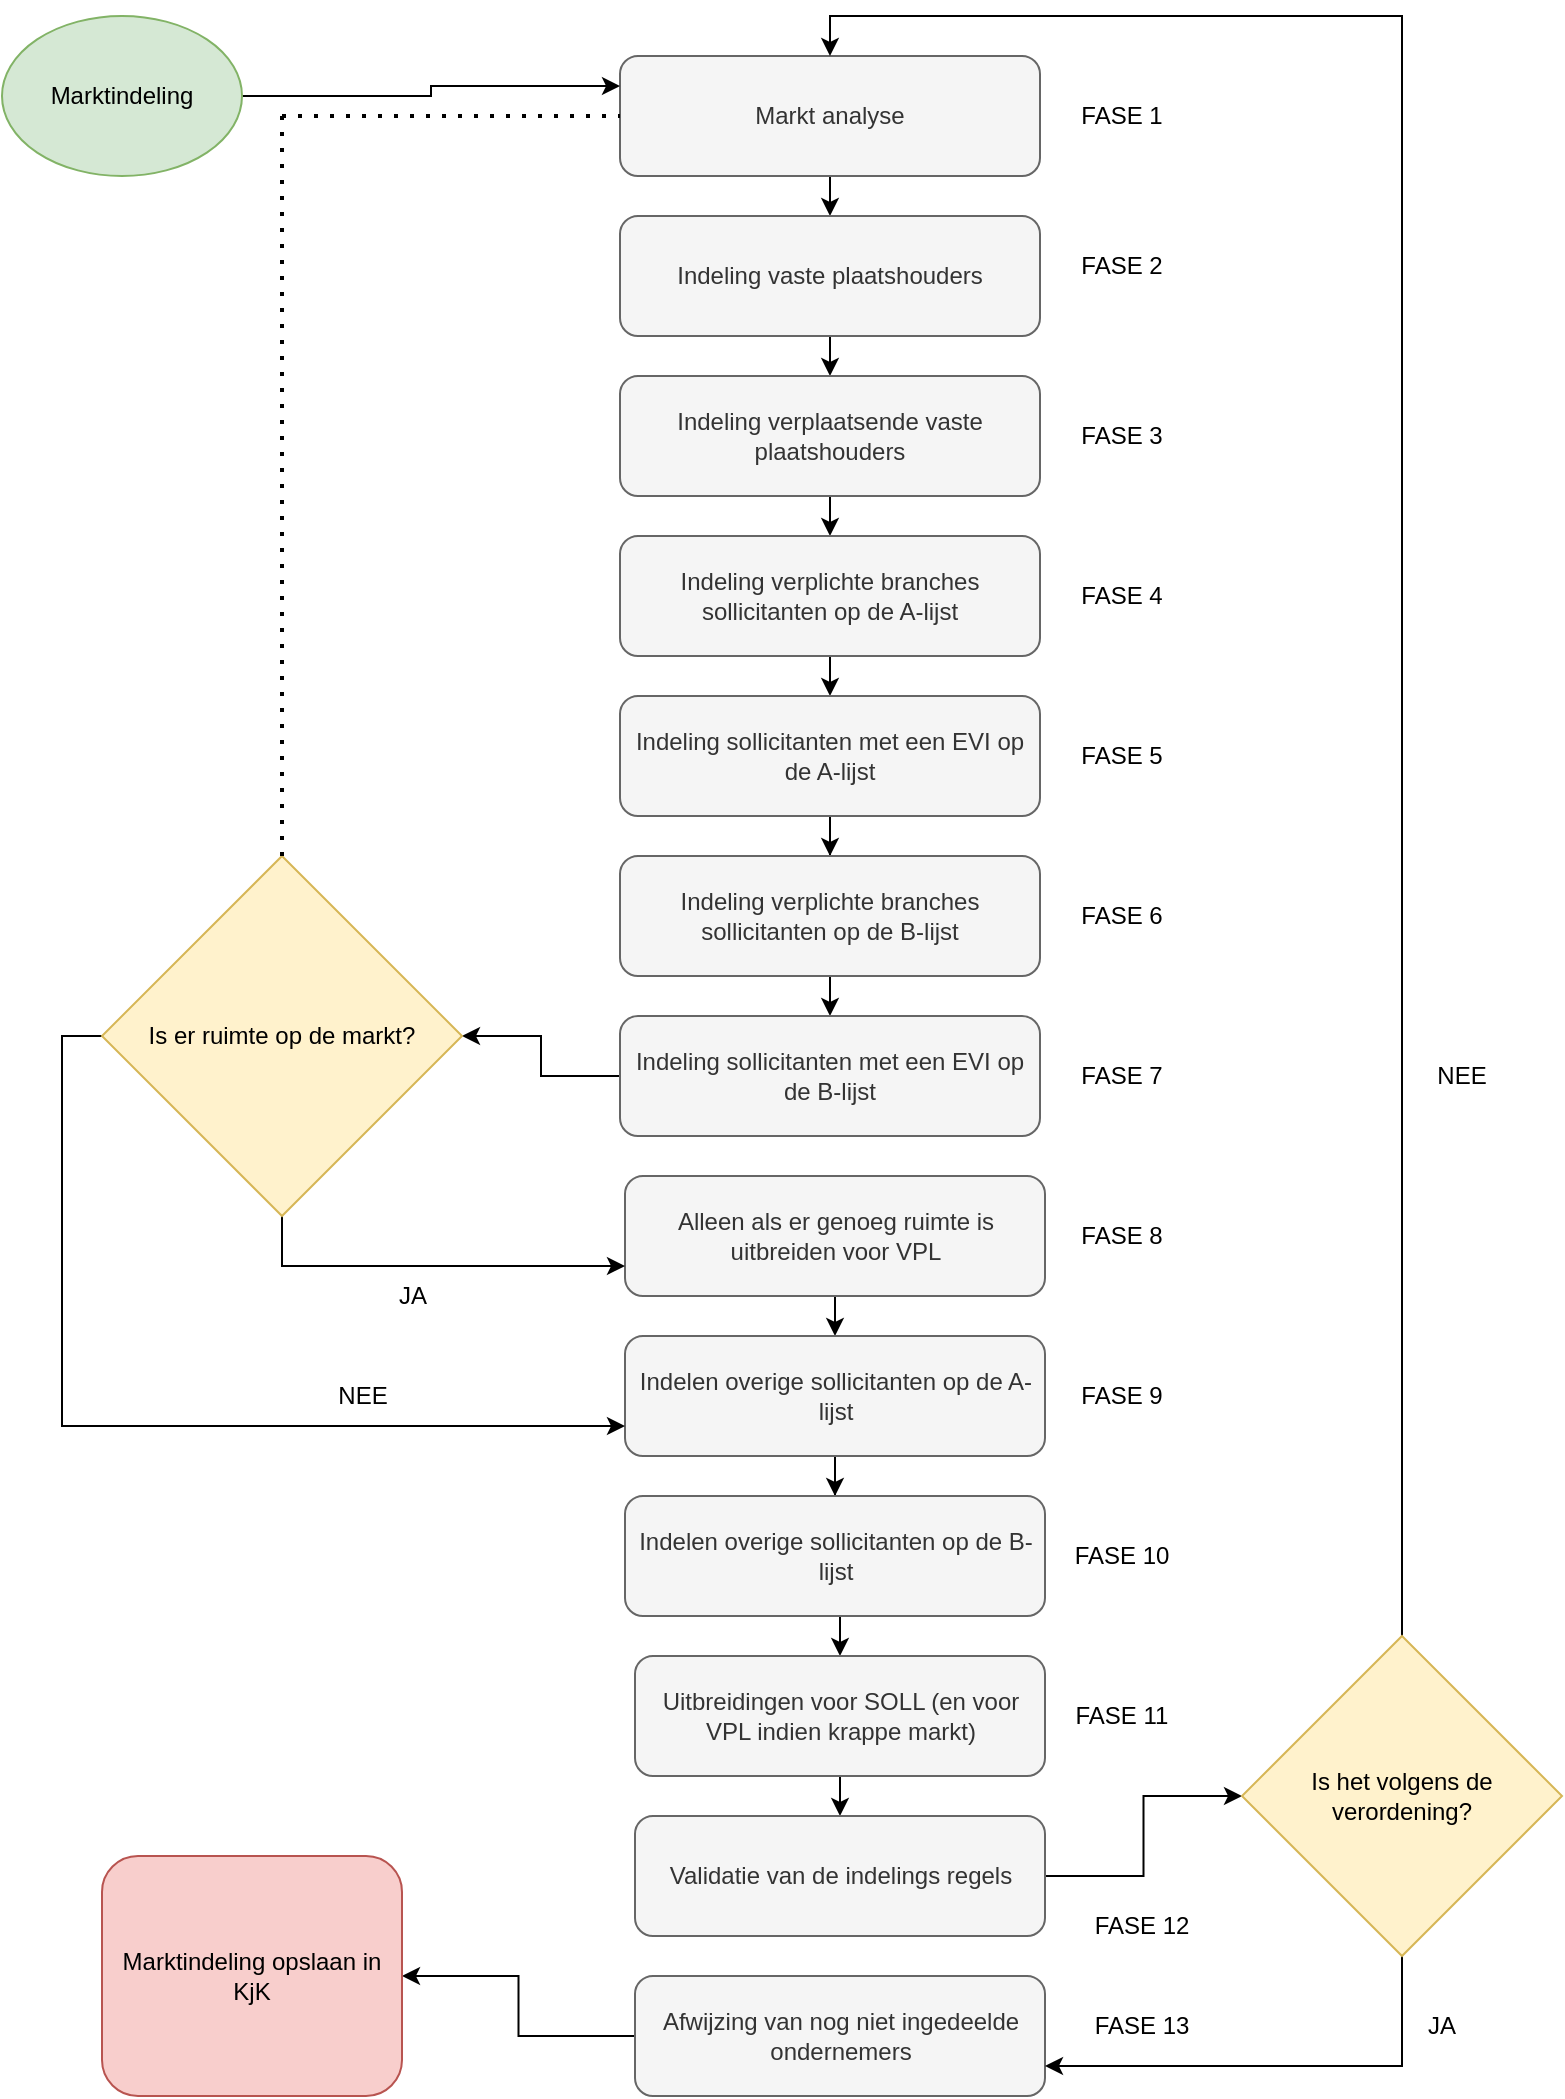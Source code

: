 <mxfile version="16.0.2" type="device"><diagram id="k3TmDgMU5v-KN5w_m-j0" name="Page-1"><mxGraphModel dx="1422" dy="905" grid="1" gridSize="10" guides="1" tooltips="1" connect="1" arrows="1" fold="1" page="1" pageScale="1" pageWidth="850" pageHeight="1100" math="0" shadow="0"><root><mxCell id="0"/><mxCell id="1" parent="0"/><mxCell id="CwS_FM2Ylbf9BCXnu3nO-17" style="edgeStyle=orthogonalEdgeStyle;rounded=0;orthogonalLoop=1;jettySize=auto;html=1;exitX=0.5;exitY=1;exitDx=0;exitDy=0;entryX=0.5;entryY=0;entryDx=0;entryDy=0;" parent="1" source="CwS_FM2Ylbf9BCXnu3nO-1" target="CwS_FM2Ylbf9BCXnu3nO-2" edge="1"><mxGeometry relative="1" as="geometry"/></mxCell><mxCell id="CwS_FM2Ylbf9BCXnu3nO-1" value="Markt analyse" style="rounded=1;whiteSpace=wrap;html=1;fillColor=#f5f5f5;strokeColor=#666666;fontColor=#333333;" parent="1" vertex="1"><mxGeometry x="319" y="30" width="210" height="60" as="geometry"/></mxCell><mxCell id="CwS_FM2Ylbf9BCXnu3nO-18" style="edgeStyle=orthogonalEdgeStyle;rounded=0;orthogonalLoop=1;jettySize=auto;html=1;exitX=0.5;exitY=1;exitDx=0;exitDy=0;entryX=0.5;entryY=0;entryDx=0;entryDy=0;" parent="1" source="CwS_FM2Ylbf9BCXnu3nO-2" target="CwS_FM2Ylbf9BCXnu3nO-3" edge="1"><mxGeometry relative="1" as="geometry"/></mxCell><mxCell id="CwS_FM2Ylbf9BCXnu3nO-2" value="Indeling vaste plaatshouders" style="rounded=1;whiteSpace=wrap;html=1;fillColor=#f5f5f5;strokeColor=#666666;fontColor=#333333;" parent="1" vertex="1"><mxGeometry x="319" y="110" width="210" height="60" as="geometry"/></mxCell><mxCell id="CwS_FM2Ylbf9BCXnu3nO-19" style="edgeStyle=orthogonalEdgeStyle;rounded=0;orthogonalLoop=1;jettySize=auto;html=1;exitX=0.5;exitY=1;exitDx=0;exitDy=0;entryX=0.5;entryY=0;entryDx=0;entryDy=0;" parent="1" source="CwS_FM2Ylbf9BCXnu3nO-3" target="CwS_FM2Ylbf9BCXnu3nO-4" edge="1"><mxGeometry relative="1" as="geometry"/></mxCell><mxCell id="CwS_FM2Ylbf9BCXnu3nO-3" value="Indeling verplaatsende vaste plaatshouders" style="rounded=1;whiteSpace=wrap;html=1;fillColor=#f5f5f5;strokeColor=#666666;fontColor=#333333;" parent="1" vertex="1"><mxGeometry x="319" y="190" width="210" height="60" as="geometry"/></mxCell><mxCell id="CwS_FM2Ylbf9BCXnu3nO-20" style="edgeStyle=orthogonalEdgeStyle;rounded=0;orthogonalLoop=1;jettySize=auto;html=1;exitX=0.5;exitY=1;exitDx=0;exitDy=0;entryX=0.5;entryY=0;entryDx=0;entryDy=0;" parent="1" source="CwS_FM2Ylbf9BCXnu3nO-4" target="CwS_FM2Ylbf9BCXnu3nO-5" edge="1"><mxGeometry relative="1" as="geometry"/></mxCell><mxCell id="CwS_FM2Ylbf9BCXnu3nO-4" value="Indeling verplichte branches sollicitanten op de A-lijst" style="rounded=1;whiteSpace=wrap;html=1;fillColor=#f5f5f5;strokeColor=#666666;fontColor=#333333;" parent="1" vertex="1"><mxGeometry x="319" y="270" width="210" height="60" as="geometry"/></mxCell><mxCell id="CwS_FM2Ylbf9BCXnu3nO-21" style="edgeStyle=orthogonalEdgeStyle;rounded=0;orthogonalLoop=1;jettySize=auto;html=1;exitX=0.5;exitY=1;exitDx=0;exitDy=0;" parent="1" source="CwS_FM2Ylbf9BCXnu3nO-5" target="CwS_FM2Ylbf9BCXnu3nO-7" edge="1"><mxGeometry relative="1" as="geometry"/></mxCell><mxCell id="CwS_FM2Ylbf9BCXnu3nO-5" value="Indeling sollicitanten met een EVI op de A-lijst" style="rounded=1;whiteSpace=wrap;html=1;fillColor=#f5f5f5;strokeColor=#666666;fontColor=#333333;" parent="1" vertex="1"><mxGeometry x="319" y="350" width="210" height="60" as="geometry"/></mxCell><mxCell id="CwS_FM2Ylbf9BCXnu3nO-22" style="edgeStyle=orthogonalEdgeStyle;rounded=0;orthogonalLoop=1;jettySize=auto;html=1;exitX=0.5;exitY=1;exitDx=0;exitDy=0;entryX=0.5;entryY=0;entryDx=0;entryDy=0;" parent="1" source="CwS_FM2Ylbf9BCXnu3nO-7" target="CwS_FM2Ylbf9BCXnu3nO-8" edge="1"><mxGeometry relative="1" as="geometry"/></mxCell><mxCell id="CwS_FM2Ylbf9BCXnu3nO-7" value="Indeling verplichte branches sollicitanten op de B-lijst" style="rounded=1;whiteSpace=wrap;html=1;fillColor=#f5f5f5;strokeColor=#666666;fontColor=#333333;" parent="1" vertex="1"><mxGeometry x="319" y="430" width="210" height="60" as="geometry"/></mxCell><mxCell id="CwS_FM2Ylbf9BCXnu3nO-24" style="edgeStyle=orthogonalEdgeStyle;rounded=0;orthogonalLoop=1;jettySize=auto;html=1;exitX=0;exitY=0.5;exitDx=0;exitDy=0;entryX=1;entryY=0.5;entryDx=0;entryDy=0;" parent="1" source="CwS_FM2Ylbf9BCXnu3nO-8" target="CwS_FM2Ylbf9BCXnu3nO-23" edge="1"><mxGeometry relative="1" as="geometry"/></mxCell><mxCell id="CwS_FM2Ylbf9BCXnu3nO-8" value="Indeling sollicitanten met een EVI op de B-lijst" style="rounded=1;whiteSpace=wrap;html=1;fillColor=#f5f5f5;strokeColor=#666666;fontColor=#333333;" parent="1" vertex="1"><mxGeometry x="319" y="510" width="210" height="60" as="geometry"/></mxCell><mxCell id="CwS_FM2Ylbf9BCXnu3nO-27" style="edgeStyle=orthogonalEdgeStyle;rounded=0;orthogonalLoop=1;jettySize=auto;html=1;exitX=0.5;exitY=1;exitDx=0;exitDy=0;entryX=0.5;entryY=0;entryDx=0;entryDy=0;" parent="1" source="CwS_FM2Ylbf9BCXnu3nO-9" target="CwS_FM2Ylbf9BCXnu3nO-10" edge="1"><mxGeometry relative="1" as="geometry"/></mxCell><mxCell id="CwS_FM2Ylbf9BCXnu3nO-9" value="Alleen als er genoeg ruimte is uitbreiden voor VPL" style="rounded=1;whiteSpace=wrap;html=1;fillColor=#f5f5f5;strokeColor=#666666;fontColor=#333333;" parent="1" vertex="1"><mxGeometry x="321.5" y="590" width="210" height="60" as="geometry"/></mxCell><mxCell id="CwS_FM2Ylbf9BCXnu3nO-28" style="edgeStyle=orthogonalEdgeStyle;rounded=0;orthogonalLoop=1;jettySize=auto;html=1;exitX=0.5;exitY=1;exitDx=0;exitDy=0;" parent="1" source="CwS_FM2Ylbf9BCXnu3nO-10" target="CwS_FM2Ylbf9BCXnu3nO-11" edge="1"><mxGeometry relative="1" as="geometry"/></mxCell><mxCell id="CwS_FM2Ylbf9BCXnu3nO-10" value="Indelen overige sollicitanten op de A-lijst" style="rounded=1;whiteSpace=wrap;html=1;fillColor=#f5f5f5;strokeColor=#666666;fontColor=#333333;" parent="1" vertex="1"><mxGeometry x="321.5" y="670" width="210" height="60" as="geometry"/></mxCell><mxCell id="CwS_FM2Ylbf9BCXnu3nO-29" style="edgeStyle=orthogonalEdgeStyle;rounded=0;orthogonalLoop=1;jettySize=auto;html=1;exitX=0.5;exitY=1;exitDx=0;exitDy=0;entryX=0.5;entryY=0;entryDx=0;entryDy=0;" parent="1" source="CwS_FM2Ylbf9BCXnu3nO-11" target="CwS_FM2Ylbf9BCXnu3nO-12" edge="1"><mxGeometry relative="1" as="geometry"/></mxCell><mxCell id="CwS_FM2Ylbf9BCXnu3nO-11" value="Indelen overige sollicitanten op de B-lijst" style="rounded=1;whiteSpace=wrap;html=1;fillColor=#f5f5f5;strokeColor=#666666;fontColor=#333333;" parent="1" vertex="1"><mxGeometry x="321.5" y="750" width="210" height="60" as="geometry"/></mxCell><mxCell id="CwS_FM2Ylbf9BCXnu3nO-34" style="edgeStyle=orthogonalEdgeStyle;rounded=0;orthogonalLoop=1;jettySize=auto;html=1;exitX=0.5;exitY=1;exitDx=0;exitDy=0;entryX=0.5;entryY=0;entryDx=0;entryDy=0;" parent="1" source="CwS_FM2Ylbf9BCXnu3nO-12" target="CwS_FM2Ylbf9BCXnu3nO-13" edge="1"><mxGeometry relative="1" as="geometry"/></mxCell><mxCell id="CwS_FM2Ylbf9BCXnu3nO-12" value="Uitbreidingen voor SOLL (en voor VPL indien krappe markt)" style="rounded=1;whiteSpace=wrap;html=1;fillColor=#f5f5f5;strokeColor=#666666;fontColor=#333333;" parent="1" vertex="1"><mxGeometry x="326.5" y="830" width="205" height="60" as="geometry"/></mxCell><mxCell id="CwS_FM2Ylbf9BCXnu3nO-37" style="edgeStyle=orthogonalEdgeStyle;rounded=0;orthogonalLoop=1;jettySize=auto;html=1;exitX=1;exitY=0.5;exitDx=0;exitDy=0;entryX=0;entryY=0.5;entryDx=0;entryDy=0;" parent="1" source="CwS_FM2Ylbf9BCXnu3nO-13" target="CwS_FM2Ylbf9BCXnu3nO-36" edge="1"><mxGeometry relative="1" as="geometry"/></mxCell><mxCell id="CwS_FM2Ylbf9BCXnu3nO-13" value="Validatie van de indelings regels" style="rounded=1;whiteSpace=wrap;html=1;fillColor=#f5f5f5;strokeColor=#666666;fontColor=#333333;" parent="1" vertex="1"><mxGeometry x="326.5" y="910" width="205" height="60" as="geometry"/></mxCell><mxCell id="CwS_FM2Ylbf9BCXnu3nO-45" style="edgeStyle=orthogonalEdgeStyle;rounded=0;orthogonalLoop=1;jettySize=auto;html=1;exitX=0;exitY=0.5;exitDx=0;exitDy=0;entryX=1;entryY=0.5;entryDx=0;entryDy=0;" parent="1" source="CwS_FM2Ylbf9BCXnu3nO-14" target="CwS_FM2Ylbf9BCXnu3nO-44" edge="1"><mxGeometry relative="1" as="geometry"/></mxCell><mxCell id="CwS_FM2Ylbf9BCXnu3nO-14" value="Afwijzing van nog niet ingedeelde ondernemers" style="rounded=1;whiteSpace=wrap;html=1;fillColor=#f5f5f5;strokeColor=#666666;fontColor=#333333;" parent="1" vertex="1"><mxGeometry x="326.5" y="990" width="205" height="60" as="geometry"/></mxCell><mxCell id="CwS_FM2Ylbf9BCXnu3nO-25" style="edgeStyle=orthogonalEdgeStyle;rounded=0;orthogonalLoop=1;jettySize=auto;html=1;exitX=0.5;exitY=1;exitDx=0;exitDy=0;entryX=0;entryY=0.75;entryDx=0;entryDy=0;" parent="1" source="CwS_FM2Ylbf9BCXnu3nO-23" target="CwS_FM2Ylbf9BCXnu3nO-9" edge="1"><mxGeometry relative="1" as="geometry"/></mxCell><mxCell id="CwS_FM2Ylbf9BCXnu3nO-26" style="edgeStyle=orthogonalEdgeStyle;rounded=0;orthogonalLoop=1;jettySize=auto;html=1;exitX=0;exitY=0.5;exitDx=0;exitDy=0;entryX=0;entryY=0.75;entryDx=0;entryDy=0;" parent="1" source="CwS_FM2Ylbf9BCXnu3nO-23" target="CwS_FM2Ylbf9BCXnu3nO-10" edge="1"><mxGeometry relative="1" as="geometry"/></mxCell><mxCell id="CwS_FM2Ylbf9BCXnu3nO-23" value="Is er ruimte op de markt?" style="rhombus;whiteSpace=wrap;html=1;fillColor=#fff2cc;strokeColor=#d6b656;" parent="1" vertex="1"><mxGeometry x="60" y="430" width="180" height="180" as="geometry"/></mxCell><mxCell id="CwS_FM2Ylbf9BCXnu3nO-31" value="JA" style="text;html=1;align=center;verticalAlign=middle;resizable=0;points=[];autosize=1;strokeColor=none;fillColor=none;" parent="1" vertex="1"><mxGeometry x="200" y="640" width="30" height="20" as="geometry"/></mxCell><mxCell id="CwS_FM2Ylbf9BCXnu3nO-33" value="NEE" style="text;html=1;align=center;verticalAlign=middle;resizable=0;points=[];autosize=1;strokeColor=none;fillColor=none;" parent="1" vertex="1"><mxGeometry x="170" y="690" width="40" height="20" as="geometry"/></mxCell><mxCell id="CwS_FM2Ylbf9BCXnu3nO-40" style="edgeStyle=orthogonalEdgeStyle;rounded=0;orthogonalLoop=1;jettySize=auto;html=1;exitX=0.5;exitY=1;exitDx=0;exitDy=0;entryX=1;entryY=0.75;entryDx=0;entryDy=0;" parent="1" source="CwS_FM2Ylbf9BCXnu3nO-36" target="CwS_FM2Ylbf9BCXnu3nO-14" edge="1"><mxGeometry relative="1" as="geometry"/></mxCell><mxCell id="CwS_FM2Ylbf9BCXnu3nO-41" style="edgeStyle=orthogonalEdgeStyle;rounded=0;orthogonalLoop=1;jettySize=auto;html=1;exitX=0.5;exitY=0;exitDx=0;exitDy=0;entryX=0.5;entryY=0;entryDx=0;entryDy=0;" parent="1" source="CwS_FM2Ylbf9BCXnu3nO-36" target="CwS_FM2Ylbf9BCXnu3nO-1" edge="1"><mxGeometry relative="1" as="geometry"/></mxCell><mxCell id="CwS_FM2Ylbf9BCXnu3nO-36" value="Is het volgens de verordening?" style="rhombus;whiteSpace=wrap;html=1;fillColor=#fff2cc;strokeColor=#d6b656;" parent="1" vertex="1"><mxGeometry x="630" y="820" width="160" height="160" as="geometry"/></mxCell><mxCell id="CwS_FM2Ylbf9BCXnu3nO-42" value="NEE" style="text;html=1;strokeColor=none;fillColor=none;align=center;verticalAlign=middle;whiteSpace=wrap;rounded=0;" parent="1" vertex="1"><mxGeometry x="710" y="525" width="60" height="30" as="geometry"/></mxCell><mxCell id="CwS_FM2Ylbf9BCXnu3nO-43" value="JA" style="text;html=1;strokeColor=none;fillColor=none;align=center;verticalAlign=middle;whiteSpace=wrap;rounded=0;" parent="1" vertex="1"><mxGeometry x="700" y="1000" width="60" height="30" as="geometry"/></mxCell><mxCell id="CwS_FM2Ylbf9BCXnu3nO-44" value="Marktindeling opslaan in KjK" style="rounded=1;whiteSpace=wrap;html=1;fillColor=#f8cecc;strokeColor=#b85450;" parent="1" vertex="1"><mxGeometry x="60" y="930" width="150" height="120" as="geometry"/></mxCell><mxCell id="55UFUJ6NCg2EXskr1C8l-1" value="" style="endArrow=none;dashed=1;html=1;dashPattern=1 3;strokeWidth=2;rounded=0;entryX=0;entryY=0.5;entryDx=0;entryDy=0;" parent="1" target="CwS_FM2Ylbf9BCXnu3nO-1" edge="1"><mxGeometry width="50" height="50" relative="1" as="geometry"><mxPoint x="150" y="60" as="sourcePoint"/><mxPoint x="450" y="380" as="targetPoint"/></mxGeometry></mxCell><mxCell id="55UFUJ6NCg2EXskr1C8l-2" value="" style="endArrow=none;dashed=1;html=1;dashPattern=1 3;strokeWidth=2;rounded=0;exitX=0.5;exitY=0;exitDx=0;exitDy=0;" parent="1" source="CwS_FM2Ylbf9BCXnu3nO-23" edge="1"><mxGeometry width="50" height="50" relative="1" as="geometry"><mxPoint x="160" y="410" as="sourcePoint"/><mxPoint x="150" y="60" as="targetPoint"/></mxGeometry></mxCell><mxCell id="F5ID9IZQjovpEhGRQLW1-2" style="edgeStyle=orthogonalEdgeStyle;rounded=0;orthogonalLoop=1;jettySize=auto;html=1;entryX=0;entryY=0.25;entryDx=0;entryDy=0;" parent="1" source="F5ID9IZQjovpEhGRQLW1-1" target="CwS_FM2Ylbf9BCXnu3nO-1" edge="1"><mxGeometry relative="1" as="geometry"/></mxCell><mxCell id="F5ID9IZQjovpEhGRQLW1-1" value="Marktindeling" style="ellipse;whiteSpace=wrap;html=1;fillColor=#d5e8d4;strokeColor=#82b366;" parent="1" vertex="1"><mxGeometry x="10" y="10" width="120" height="80" as="geometry"/></mxCell><mxCell id="wUFSQ-1Bo9gH5c4_Pfsi-1" value="FASE 1" style="text;html=1;strokeColor=none;fillColor=none;align=center;verticalAlign=middle;whiteSpace=wrap;rounded=0;" vertex="1" parent="1"><mxGeometry x="540" y="45" width="60" height="30" as="geometry"/></mxCell><mxCell id="wUFSQ-1Bo9gH5c4_Pfsi-2" value="FASE 2" style="text;html=1;strokeColor=none;fillColor=none;align=center;verticalAlign=middle;whiteSpace=wrap;rounded=0;" vertex="1" parent="1"><mxGeometry x="540" y="120" width="60" height="30" as="geometry"/></mxCell><mxCell id="wUFSQ-1Bo9gH5c4_Pfsi-3" value="FASE 3" style="text;html=1;strokeColor=none;fillColor=none;align=center;verticalAlign=middle;whiteSpace=wrap;rounded=0;" vertex="1" parent="1"><mxGeometry x="540" y="205" width="60" height="30" as="geometry"/></mxCell><mxCell id="wUFSQ-1Bo9gH5c4_Pfsi-4" value="FASE 4" style="text;html=1;strokeColor=none;fillColor=none;align=center;verticalAlign=middle;whiteSpace=wrap;rounded=0;" vertex="1" parent="1"><mxGeometry x="540" y="285" width="60" height="30" as="geometry"/></mxCell><mxCell id="wUFSQ-1Bo9gH5c4_Pfsi-5" value="FASE 5" style="text;html=1;strokeColor=none;fillColor=none;align=center;verticalAlign=middle;whiteSpace=wrap;rounded=0;" vertex="1" parent="1"><mxGeometry x="540" y="365" width="60" height="30" as="geometry"/></mxCell><mxCell id="wUFSQ-1Bo9gH5c4_Pfsi-6" value="FASE 6" style="text;html=1;strokeColor=none;fillColor=none;align=center;verticalAlign=middle;whiteSpace=wrap;rounded=0;" vertex="1" parent="1"><mxGeometry x="540" y="445" width="60" height="30" as="geometry"/></mxCell><mxCell id="wUFSQ-1Bo9gH5c4_Pfsi-7" value="FASE 7" style="text;html=1;strokeColor=none;fillColor=none;align=center;verticalAlign=middle;whiteSpace=wrap;rounded=0;" vertex="1" parent="1"><mxGeometry x="540" y="525" width="60" height="30" as="geometry"/></mxCell><mxCell id="wUFSQ-1Bo9gH5c4_Pfsi-8" value="FASE 8" style="text;html=1;strokeColor=none;fillColor=none;align=center;verticalAlign=middle;whiteSpace=wrap;rounded=0;" vertex="1" parent="1"><mxGeometry x="540" y="605" width="60" height="30" as="geometry"/></mxCell><mxCell id="wUFSQ-1Bo9gH5c4_Pfsi-9" value="FASE 9" style="text;html=1;strokeColor=none;fillColor=none;align=center;verticalAlign=middle;whiteSpace=wrap;rounded=0;" vertex="1" parent="1"><mxGeometry x="540" y="685" width="60" height="30" as="geometry"/></mxCell><mxCell id="wUFSQ-1Bo9gH5c4_Pfsi-10" value="FASE 10" style="text;html=1;strokeColor=none;fillColor=none;align=center;verticalAlign=middle;whiteSpace=wrap;rounded=0;" vertex="1" parent="1"><mxGeometry x="540" y="765" width="60" height="30" as="geometry"/></mxCell><mxCell id="wUFSQ-1Bo9gH5c4_Pfsi-11" value="FASE 11" style="text;html=1;strokeColor=none;fillColor=none;align=center;verticalAlign=middle;whiteSpace=wrap;rounded=0;" vertex="1" parent="1"><mxGeometry x="540" y="845" width="60" height="30" as="geometry"/></mxCell><mxCell id="wUFSQ-1Bo9gH5c4_Pfsi-12" value="FASE 12" style="text;html=1;strokeColor=none;fillColor=none;align=center;verticalAlign=middle;whiteSpace=wrap;rounded=0;" vertex="1" parent="1"><mxGeometry x="550" y="950" width="60" height="30" as="geometry"/></mxCell><mxCell id="wUFSQ-1Bo9gH5c4_Pfsi-13" value="FASE 13" style="text;html=1;strokeColor=none;fillColor=none;align=center;verticalAlign=middle;whiteSpace=wrap;rounded=0;" vertex="1" parent="1"><mxGeometry x="550" y="1000" width="60" height="30" as="geometry"/></mxCell></root></mxGraphModel></diagram></mxfile>